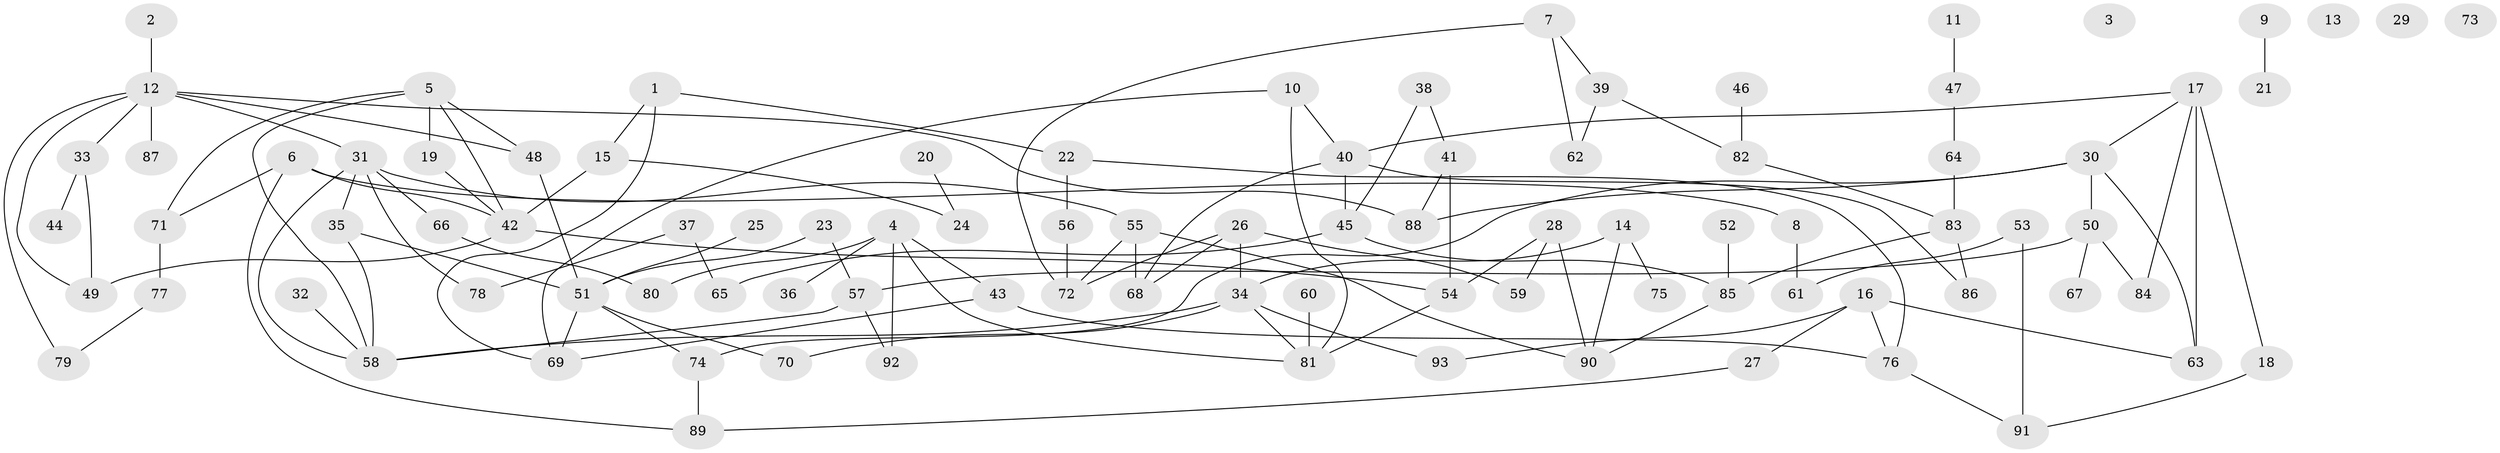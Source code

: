 // coarse degree distribution, {1: 0.18181818181818182, 0: 0.07272727272727272, 7: 0.03636363636363636, 4: 0.09090909090909091, 6: 0.05454545454545454, 5: 0.10909090909090909, 2: 0.32727272727272727, 3: 0.10909090909090909, 8: 0.01818181818181818}
// Generated by graph-tools (version 1.1) at 2025/43/03/04/25 21:43:27]
// undirected, 93 vertices, 129 edges
graph export_dot {
graph [start="1"]
  node [color=gray90,style=filled];
  1;
  2;
  3;
  4;
  5;
  6;
  7;
  8;
  9;
  10;
  11;
  12;
  13;
  14;
  15;
  16;
  17;
  18;
  19;
  20;
  21;
  22;
  23;
  24;
  25;
  26;
  27;
  28;
  29;
  30;
  31;
  32;
  33;
  34;
  35;
  36;
  37;
  38;
  39;
  40;
  41;
  42;
  43;
  44;
  45;
  46;
  47;
  48;
  49;
  50;
  51;
  52;
  53;
  54;
  55;
  56;
  57;
  58;
  59;
  60;
  61;
  62;
  63;
  64;
  65;
  66;
  67;
  68;
  69;
  70;
  71;
  72;
  73;
  74;
  75;
  76;
  77;
  78;
  79;
  80;
  81;
  82;
  83;
  84;
  85;
  86;
  87;
  88;
  89;
  90;
  91;
  92;
  93;
  1 -- 15;
  1 -- 22;
  1 -- 69;
  2 -- 12;
  4 -- 36;
  4 -- 43;
  4 -- 80;
  4 -- 81;
  4 -- 92;
  5 -- 19;
  5 -- 42;
  5 -- 48;
  5 -- 58;
  5 -- 71;
  6 -- 8;
  6 -- 42;
  6 -- 71;
  6 -- 89;
  7 -- 39;
  7 -- 62;
  7 -- 72;
  8 -- 61;
  9 -- 21;
  10 -- 40;
  10 -- 69;
  10 -- 81;
  11 -- 47;
  12 -- 31;
  12 -- 33;
  12 -- 48;
  12 -- 49;
  12 -- 79;
  12 -- 87;
  12 -- 88;
  14 -- 34;
  14 -- 75;
  14 -- 90;
  15 -- 24;
  15 -- 42;
  16 -- 27;
  16 -- 63;
  16 -- 76;
  16 -- 93;
  17 -- 18;
  17 -- 30;
  17 -- 40;
  17 -- 63;
  17 -- 84;
  18 -- 91;
  19 -- 42;
  20 -- 24;
  22 -- 56;
  22 -- 76;
  23 -- 51;
  23 -- 57;
  25 -- 51;
  26 -- 34;
  26 -- 59;
  26 -- 68;
  26 -- 72;
  27 -- 89;
  28 -- 54;
  28 -- 59;
  28 -- 90;
  30 -- 50;
  30 -- 63;
  30 -- 74;
  30 -- 88;
  31 -- 35;
  31 -- 55;
  31 -- 58;
  31 -- 66;
  31 -- 78;
  32 -- 58;
  33 -- 44;
  33 -- 49;
  34 -- 58;
  34 -- 70;
  34 -- 81;
  34 -- 93;
  35 -- 51;
  35 -- 58;
  37 -- 65;
  37 -- 78;
  38 -- 41;
  38 -- 45;
  39 -- 62;
  39 -- 82;
  40 -- 45;
  40 -- 68;
  40 -- 86;
  41 -- 54;
  41 -- 88;
  42 -- 49;
  42 -- 54;
  43 -- 69;
  43 -- 76;
  45 -- 65;
  45 -- 85;
  46 -- 82;
  47 -- 64;
  48 -- 51;
  50 -- 57;
  50 -- 67;
  50 -- 84;
  51 -- 69;
  51 -- 70;
  51 -- 74;
  52 -- 85;
  53 -- 61;
  53 -- 91;
  54 -- 81;
  55 -- 68;
  55 -- 72;
  55 -- 90;
  56 -- 72;
  57 -- 58;
  57 -- 92;
  60 -- 81;
  64 -- 83;
  66 -- 80;
  71 -- 77;
  74 -- 89;
  76 -- 91;
  77 -- 79;
  82 -- 83;
  83 -- 85;
  83 -- 86;
  85 -- 90;
}
